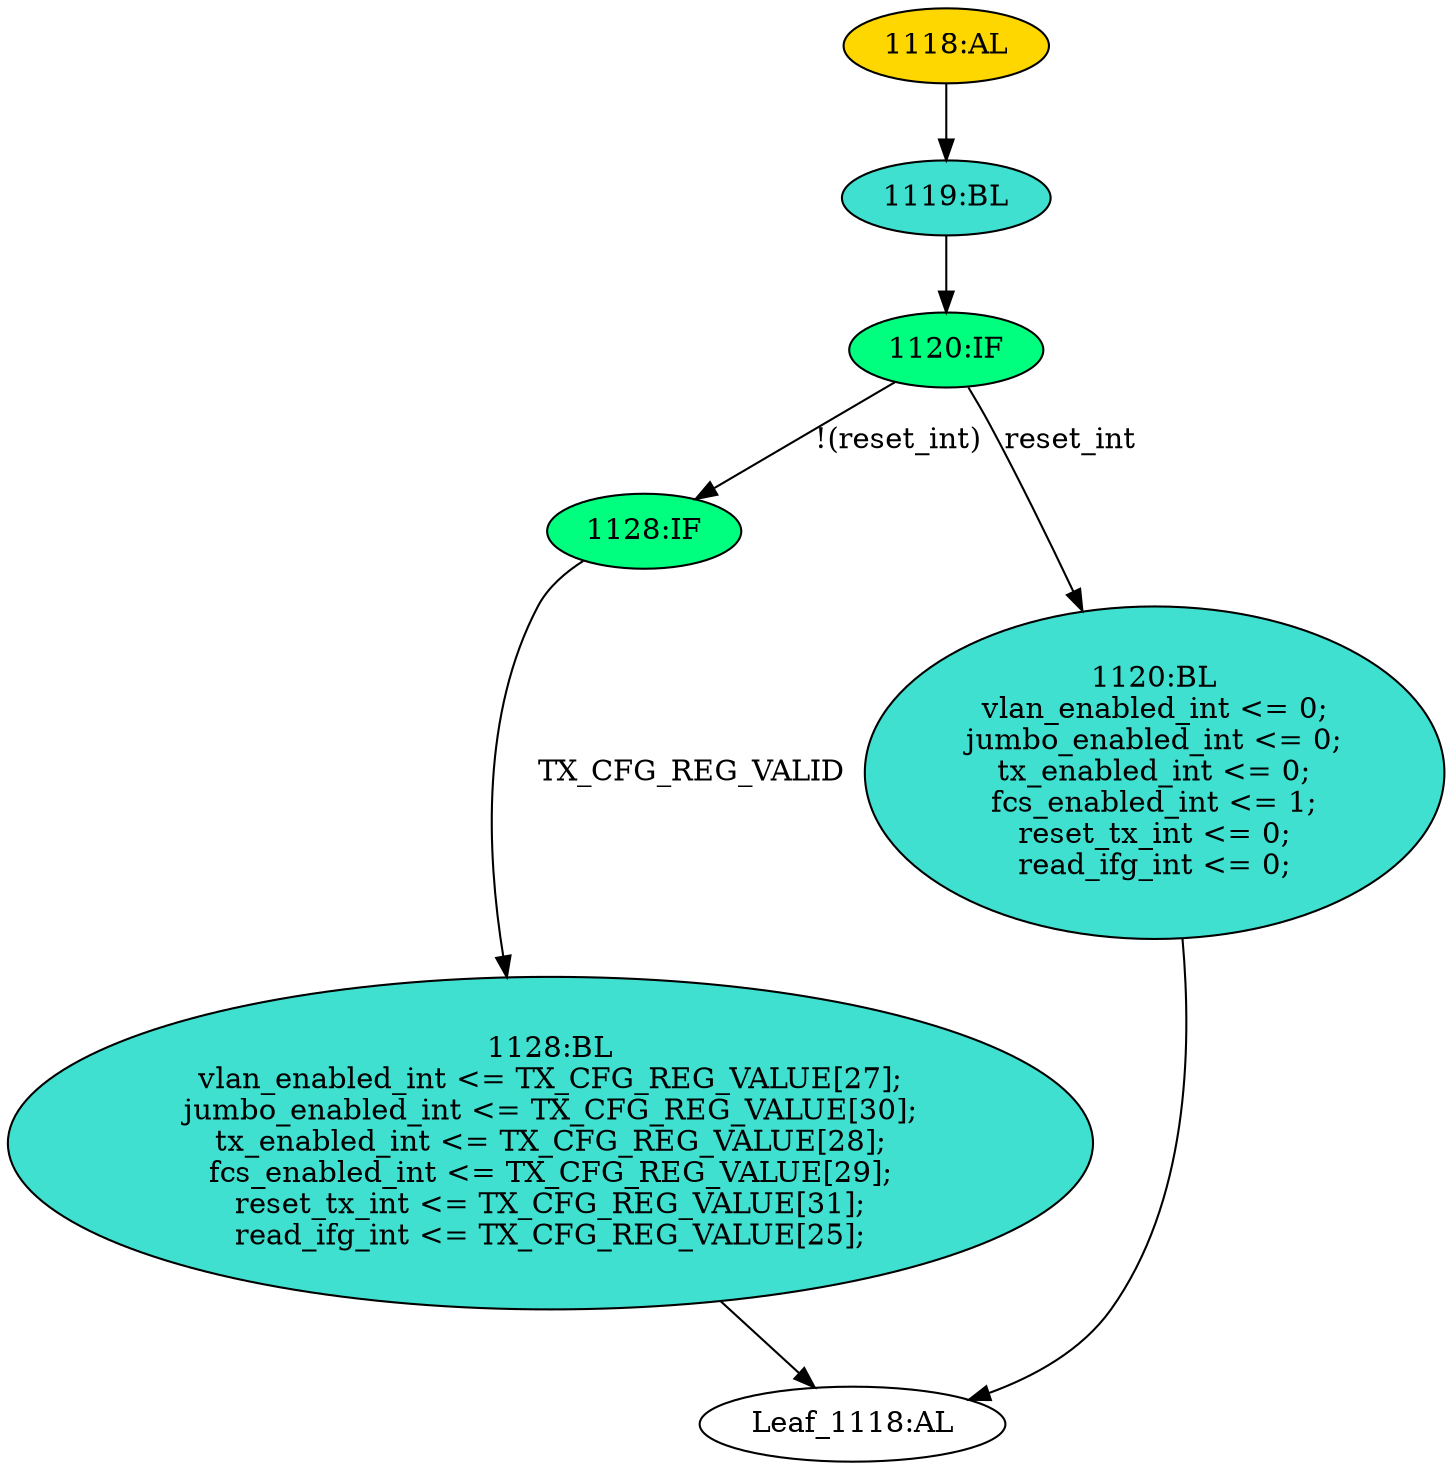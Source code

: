 strict digraph "" {
	node [label="\N"];
	"1128:IF"	 [ast="<pyverilog.vparser.ast.IfStatement object at 0x7f2e132e96d0>",
		fillcolor=springgreen,
		label="1128:IF",
		statements="[]",
		style=filled,
		typ=IfStatement];
	"1128:BL"	 [ast="<pyverilog.vparser.ast.Block object at 0x7f2e132e9190>",
		fillcolor=turquoise,
		label="1128:BL
vlan_enabled_int <= TX_CFG_REG_VALUE[27];
jumbo_enabled_int <= TX_CFG_REG_VALUE[30];
tx_enabled_int <= TX_CFG_REG_VALUE[\
28];
fcs_enabled_int <= TX_CFG_REG_VALUE[29];
reset_tx_int <= TX_CFG_REG_VALUE[31];
read_ifg_int <= TX_CFG_REG_VALUE[25];",
		statements="[<pyverilog.vparser.ast.NonblockingSubstitution object at 0x7f2e132e9dd0>, <pyverilog.vparser.ast.NonblockingSubstitution object \
at 0x7f2e12ff0190>, <pyverilog.vparser.ast.NonblockingSubstitution object at 0x7f2e12ff03d0>, <pyverilog.vparser.ast.NonblockingSubstitution \
object at 0x7f2e12ff0610>, <pyverilog.vparser.ast.NonblockingSubstitution object at 0x7f2e12ff0850>, <pyverilog.vparser.ast.NonblockingSubstitution \
object at 0x7f2e12ff0a90>]",
		style=filled,
		typ=Block];
	"1128:IF" -> "1128:BL"	 [cond="['TX_CFG_REG_VALID']",
		label=TX_CFG_REG_VALID,
		lineno=1128];
	"1120:BL"	 [ast="<pyverilog.vparser.ast.Block object at 0x7f2e12ff1690>",
		fillcolor=turquoise,
		label="1120:BL
vlan_enabled_int <= 0;
jumbo_enabled_int <= 0;
tx_enabled_int <= 0;
fcs_enabled_int <= 1;
reset_tx_int <= 0;
read_ifg_int <= \
0;",
		statements="[<pyverilog.vparser.ast.NonblockingSubstitution object at 0x7f2e12ff0d50>, <pyverilog.vparser.ast.NonblockingSubstitution object \
at 0x7f2e12ff0ed0>, <pyverilog.vparser.ast.NonblockingSubstitution object at 0x7f2e12ff10d0>, <pyverilog.vparser.ast.NonblockingSubstitution \
object at 0x7f2e12ff1210>, <pyverilog.vparser.ast.NonblockingSubstitution object at 0x7f2e12ff13d0>, <pyverilog.vparser.ast.NonblockingSubstitution \
object at 0x7f2e12ff1510>]",
		style=filled,
		typ=Block];
	"Leaf_1118:AL"	 [def_var="['tx_enabled_int', 'jumbo_enabled_int', 'vlan_enabled_int', 'reset_tx_int', 'fcs_enabled_int', 'read_ifg_int']",
		label="Leaf_1118:AL"];
	"1120:BL" -> "Leaf_1118:AL"	 [cond="[]",
		lineno=None];
	"1128:BL" -> "Leaf_1118:AL"	 [cond="[]",
		lineno=None];
	"1119:BL"	 [ast="<pyverilog.vparser.ast.Block object at 0x7f2e12ff1750>",
		fillcolor=turquoise,
		label="1119:BL",
		statements="[]",
		style=filled,
		typ=Block];
	"1120:IF"	 [ast="<pyverilog.vparser.ast.IfStatement object at 0x7f2e12ff1710>",
		fillcolor=springgreen,
		label="1120:IF",
		statements="[]",
		style=filled,
		typ=IfStatement];
	"1119:BL" -> "1120:IF"	 [cond="[]",
		lineno=None];
	"1120:IF" -> "1128:IF"	 [cond="['reset_int']",
		label="!(reset_int)",
		lineno=1120];
	"1120:IF" -> "1120:BL"	 [cond="['reset_int']",
		label=reset_int,
		lineno=1120];
	"1118:AL"	 [ast="<pyverilog.vparser.ast.Always object at 0x7f2e12ff17d0>",
		clk_sens=True,
		fillcolor=gold,
		label="1118:AL",
		sens="['TX_CLK', 'reset_int']",
		statements="[]",
		style=filled,
		typ=Always,
		use_var="['reset_int', 'TX_CFG_REG_VALUE', 'TX_CFG_REG_VALID']"];
	"1118:AL" -> "1119:BL"	 [cond="[]",
		lineno=None];
}
